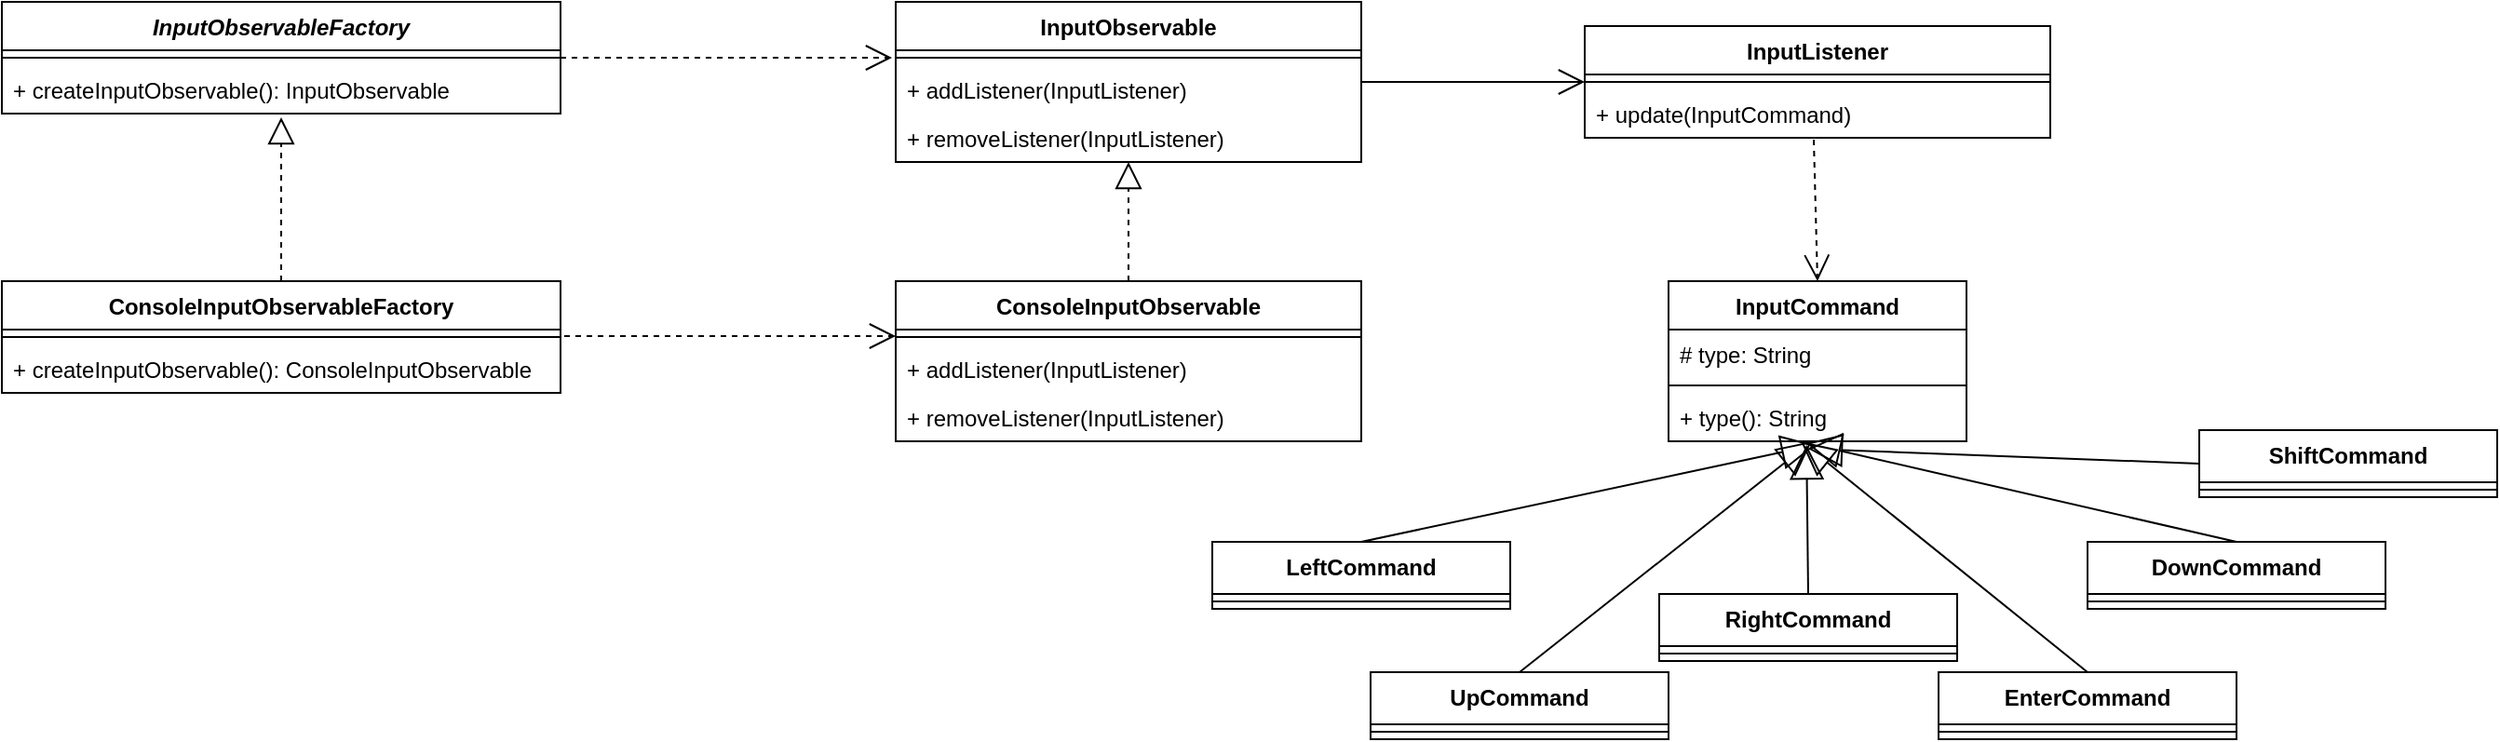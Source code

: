 <mxfile version="12.1.3" type="device" pages="1"><diagram id="TwEBabxf-F0cZv02hglp" name="Page-1"><mxGraphModel dx="976" dy="468" grid="1" gridSize="10" guides="1" tooltips="1" connect="1" arrows="1" fold="1" page="1" pageScale="1" pageWidth="827" pageHeight="1169" math="0" shadow="0"><root><mxCell id="0"/><mxCell id="1" parent="0"/><mxCell id="Vf7arsm_-X8nLem0Qft9-1" value="InputObservableFactory" style="swimlane;fontStyle=3;align=center;verticalAlign=top;childLayout=stackLayout;horizontal=1;startSize=26;horizontalStack=0;resizeParent=1;resizeParentMax=0;resizeLast=0;collapsible=1;marginBottom=0;" parent="1" vertex="1"><mxGeometry x="20" y="20" width="300" height="60" as="geometry"/></mxCell><mxCell id="Vf7arsm_-X8nLem0Qft9-3" value="" style="line;strokeWidth=1;fillColor=none;align=left;verticalAlign=middle;spacingTop=-1;spacingLeft=3;spacingRight=3;rotatable=0;labelPosition=right;points=[];portConstraint=eastwest;" parent="Vf7arsm_-X8nLem0Qft9-1" vertex="1"><mxGeometry y="26" width="300" height="8" as="geometry"/></mxCell><mxCell id="Vf7arsm_-X8nLem0Qft9-4" value="+ createInputObservable(): InputObservable" style="text;strokeColor=none;fillColor=none;align=left;verticalAlign=top;spacingLeft=4;spacingRight=4;overflow=hidden;rotatable=0;points=[[0,0.5],[1,0.5]];portConstraint=eastwest;" parent="Vf7arsm_-X8nLem0Qft9-1" vertex="1"><mxGeometry y="34" width="300" height="26" as="geometry"/></mxCell><mxCell id="Vf7arsm_-X8nLem0Qft9-5" value="InputObservable" style="swimlane;fontStyle=1;align=center;verticalAlign=top;childLayout=stackLayout;horizontal=1;startSize=26;horizontalStack=0;resizeParent=1;resizeParentMax=0;resizeLast=0;collapsible=1;marginBottom=0;" parent="1" vertex="1"><mxGeometry x="500" y="20" width="250" height="86" as="geometry"/></mxCell><mxCell id="Vf7arsm_-X8nLem0Qft9-7" value="" style="line;strokeWidth=1;fillColor=none;align=left;verticalAlign=middle;spacingTop=-1;spacingLeft=3;spacingRight=3;rotatable=0;labelPosition=right;points=[];portConstraint=eastwest;" parent="Vf7arsm_-X8nLem0Qft9-5" vertex="1"><mxGeometry y="26" width="250" height="8" as="geometry"/></mxCell><mxCell id="Vf7arsm_-X8nLem0Qft9-8" value="+ addListener(InputListener)&#10;&#10;" style="text;strokeColor=none;fillColor=none;align=left;verticalAlign=top;spacingLeft=4;spacingRight=4;overflow=hidden;rotatable=0;points=[[0,0.5],[1,0.5]];portConstraint=eastwest;" parent="Vf7arsm_-X8nLem0Qft9-5" vertex="1"><mxGeometry y="34" width="250" height="26" as="geometry"/></mxCell><mxCell id="Vf7arsm_-X8nLem0Qft9-9" value="+ removeListener(InputListener)" style="text;strokeColor=none;fillColor=none;align=left;verticalAlign=top;spacingLeft=4;spacingRight=4;overflow=hidden;rotatable=0;points=[[0,0.5],[1,0.5]];portConstraint=eastwest;" parent="Vf7arsm_-X8nLem0Qft9-5" vertex="1"><mxGeometry y="60" width="250" height="26" as="geometry"/></mxCell><mxCell id="Vf7arsm_-X8nLem0Qft9-10" value="InputListener" style="swimlane;fontStyle=1;align=center;verticalAlign=top;childLayout=stackLayout;horizontal=1;startSize=26;horizontalStack=0;resizeParent=1;resizeParentMax=0;resizeLast=0;collapsible=1;marginBottom=0;" parent="1" vertex="1"><mxGeometry x="870" y="33" width="250" height="60" as="geometry"/></mxCell><mxCell id="Vf7arsm_-X8nLem0Qft9-11" value="" style="line;strokeWidth=1;fillColor=none;align=left;verticalAlign=middle;spacingTop=-1;spacingLeft=3;spacingRight=3;rotatable=0;labelPosition=right;points=[];portConstraint=eastwest;" parent="Vf7arsm_-X8nLem0Qft9-10" vertex="1"><mxGeometry y="26" width="250" height="8" as="geometry"/></mxCell><mxCell id="Vf7arsm_-X8nLem0Qft9-12" value="+ update(InputCommand)&#10;&#10;" style="text;strokeColor=none;fillColor=none;align=left;verticalAlign=top;spacingLeft=4;spacingRight=4;overflow=hidden;rotatable=0;points=[[0,0.5],[1,0.5]];portConstraint=eastwest;" parent="Vf7arsm_-X8nLem0Qft9-10" vertex="1"><mxGeometry y="34" width="250" height="26" as="geometry"/></mxCell><mxCell id="Vf7arsm_-X8nLem0Qft9-14" value="ConsoleInputObservableFactory" style="swimlane;fontStyle=1;align=center;verticalAlign=top;childLayout=stackLayout;horizontal=1;startSize=26;horizontalStack=0;resizeParent=1;resizeParentMax=0;resizeLast=0;collapsible=1;marginBottom=0;" parent="1" vertex="1"><mxGeometry x="20" y="170" width="300" height="60" as="geometry"/></mxCell><mxCell id="Vf7arsm_-X8nLem0Qft9-15" value="" style="line;strokeWidth=1;fillColor=none;align=left;verticalAlign=middle;spacingTop=-1;spacingLeft=3;spacingRight=3;rotatable=0;labelPosition=right;points=[];portConstraint=eastwest;" parent="Vf7arsm_-X8nLem0Qft9-14" vertex="1"><mxGeometry y="26" width="300" height="8" as="geometry"/></mxCell><mxCell id="Vf7arsm_-X8nLem0Qft9-16" value="+ createInputObservable(): ConsoleInputObservable&#10;&#10;" style="text;strokeColor=none;fillColor=none;align=left;verticalAlign=top;spacingLeft=4;spacingRight=4;overflow=hidden;rotatable=0;points=[[0,0.5],[1,0.5]];portConstraint=eastwest;" parent="Vf7arsm_-X8nLem0Qft9-14" vertex="1"><mxGeometry y="34" width="300" height="26" as="geometry"/></mxCell><mxCell id="Vf7arsm_-X8nLem0Qft9-18" value="ConsoleInputObservable" style="swimlane;fontStyle=1;align=center;verticalAlign=top;childLayout=stackLayout;horizontal=1;startSize=26;horizontalStack=0;resizeParent=1;resizeParentMax=0;resizeLast=0;collapsible=1;marginBottom=0;" parent="1" vertex="1"><mxGeometry x="500" y="170" width="250" height="86" as="geometry"/></mxCell><mxCell id="Vf7arsm_-X8nLem0Qft9-19" value="" style="line;strokeWidth=1;fillColor=none;align=left;verticalAlign=middle;spacingTop=-1;spacingLeft=3;spacingRight=3;rotatable=0;labelPosition=right;points=[];portConstraint=eastwest;" parent="Vf7arsm_-X8nLem0Qft9-18" vertex="1"><mxGeometry y="26" width="250" height="8" as="geometry"/></mxCell><mxCell id="Vf7arsm_-X8nLem0Qft9-20" value="+ addListener(InputListener)&#10;&#10;" style="text;strokeColor=none;fillColor=none;align=left;verticalAlign=top;spacingLeft=4;spacingRight=4;overflow=hidden;rotatable=0;points=[[0,0.5],[1,0.5]];portConstraint=eastwest;" parent="Vf7arsm_-X8nLem0Qft9-18" vertex="1"><mxGeometry y="34" width="250" height="26" as="geometry"/></mxCell><mxCell id="Vf7arsm_-X8nLem0Qft9-21" value="+ removeListener(InputListener)" style="text;strokeColor=none;fillColor=none;align=left;verticalAlign=top;spacingLeft=4;spacingRight=4;overflow=hidden;rotatable=0;points=[[0,0.5],[1,0.5]];portConstraint=eastwest;" parent="Vf7arsm_-X8nLem0Qft9-18" vertex="1"><mxGeometry y="60" width="250" height="26" as="geometry"/></mxCell><mxCell id="Vf7arsm_-X8nLem0Qft9-22" value="InputCommand" style="swimlane;fontStyle=1;align=center;verticalAlign=top;childLayout=stackLayout;horizontal=1;startSize=26;horizontalStack=0;resizeParent=1;resizeParentMax=0;resizeLast=0;collapsible=1;marginBottom=0;" parent="1" vertex="1"><mxGeometry x="915" y="170" width="160" height="86" as="geometry"/></mxCell><mxCell id="Vf7arsm_-X8nLem0Qft9-23" value="# type: String" style="text;strokeColor=none;fillColor=none;align=left;verticalAlign=top;spacingLeft=4;spacingRight=4;overflow=hidden;rotatable=0;points=[[0,0.5],[1,0.5]];portConstraint=eastwest;" parent="Vf7arsm_-X8nLem0Qft9-22" vertex="1"><mxGeometry y="26" width="160" height="26" as="geometry"/></mxCell><mxCell id="Vf7arsm_-X8nLem0Qft9-24" value="" style="line;strokeWidth=1;fillColor=none;align=left;verticalAlign=middle;spacingTop=-1;spacingLeft=3;spacingRight=3;rotatable=0;labelPosition=right;points=[];portConstraint=eastwest;" parent="Vf7arsm_-X8nLem0Qft9-22" vertex="1"><mxGeometry y="52" width="160" height="8" as="geometry"/></mxCell><mxCell id="Vf7arsm_-X8nLem0Qft9-25" value="+ type(): String" style="text;strokeColor=none;fillColor=none;align=left;verticalAlign=top;spacingLeft=4;spacingRight=4;overflow=hidden;rotatable=0;points=[[0,0.5],[1,0.5]];portConstraint=eastwest;" parent="Vf7arsm_-X8nLem0Qft9-22" vertex="1"><mxGeometry y="60" width="160" height="26" as="geometry"/></mxCell><mxCell id="Vf7arsm_-X8nLem0Qft9-26" value="LeftCommand" style="swimlane;fontStyle=1;align=center;verticalAlign=top;childLayout=stackLayout;horizontal=1;startSize=28;horizontalStack=0;resizeParent=1;resizeParentMax=0;resizeLast=0;collapsible=1;marginBottom=0;" parent="1" vertex="1"><mxGeometry x="670" y="310" width="160" height="36" as="geometry"/></mxCell><mxCell id="Vf7arsm_-X8nLem0Qft9-28" value="" style="line;strokeWidth=1;fillColor=none;align=left;verticalAlign=middle;spacingTop=-1;spacingLeft=3;spacingRight=3;rotatable=0;labelPosition=right;points=[];portConstraint=eastwest;" parent="Vf7arsm_-X8nLem0Qft9-26" vertex="1"><mxGeometry y="28" width="160" height="8" as="geometry"/></mxCell><mxCell id="Vf7arsm_-X8nLem0Qft9-30" value="RightCommand" style="swimlane;fontStyle=1;align=center;verticalAlign=top;childLayout=stackLayout;horizontal=1;startSize=28;horizontalStack=0;resizeParent=1;resizeParentMax=0;resizeLast=0;collapsible=1;marginBottom=0;" parent="1" vertex="1"><mxGeometry x="910" y="338" width="160" height="36" as="geometry"/></mxCell><mxCell id="Vf7arsm_-X8nLem0Qft9-31" value="" style="line;strokeWidth=1;fillColor=none;align=left;verticalAlign=middle;spacingTop=-1;spacingLeft=3;spacingRight=3;rotatable=0;labelPosition=right;points=[];portConstraint=eastwest;" parent="Vf7arsm_-X8nLem0Qft9-30" vertex="1"><mxGeometry y="28" width="160" height="8" as="geometry"/></mxCell><mxCell id="Vf7arsm_-X8nLem0Qft9-32" value="DownCommand" style="swimlane;fontStyle=1;align=center;verticalAlign=top;childLayout=stackLayout;horizontal=1;startSize=28;horizontalStack=0;resizeParent=1;resizeParentMax=0;resizeLast=0;collapsible=1;marginBottom=0;" parent="1" vertex="1"><mxGeometry x="1140" y="310" width="160" height="36" as="geometry"/></mxCell><mxCell id="Vf7arsm_-X8nLem0Qft9-33" value="" style="line;strokeWidth=1;fillColor=none;align=left;verticalAlign=middle;spacingTop=-1;spacingLeft=3;spacingRight=3;rotatable=0;labelPosition=right;points=[];portConstraint=eastwest;" parent="Vf7arsm_-X8nLem0Qft9-32" vertex="1"><mxGeometry y="28" width="160" height="8" as="geometry"/></mxCell><mxCell id="Vf7arsm_-X8nLem0Qft9-34" value="UpCommand" style="swimlane;fontStyle=1;align=center;verticalAlign=top;childLayout=stackLayout;horizontal=1;startSize=28;horizontalStack=0;resizeParent=1;resizeParentMax=0;resizeLast=0;collapsible=1;marginBottom=0;" parent="1" vertex="1"><mxGeometry x="755" y="380" width="160" height="36" as="geometry"/></mxCell><mxCell id="Vf7arsm_-X8nLem0Qft9-35" value="" style="line;strokeWidth=1;fillColor=none;align=left;verticalAlign=middle;spacingTop=-1;spacingLeft=3;spacingRight=3;rotatable=0;labelPosition=right;points=[];portConstraint=eastwest;" parent="Vf7arsm_-X8nLem0Qft9-34" vertex="1"><mxGeometry y="28" width="160" height="8" as="geometry"/></mxCell><mxCell id="Vf7arsm_-X8nLem0Qft9-36" value="EnterCommand" style="swimlane;fontStyle=1;align=center;verticalAlign=top;childLayout=stackLayout;horizontal=1;startSize=28;horizontalStack=0;resizeParent=1;resizeParentMax=0;resizeLast=0;collapsible=1;marginBottom=0;" parent="1" vertex="1"><mxGeometry x="1060" y="380" width="160" height="36" as="geometry"/></mxCell><mxCell id="Vf7arsm_-X8nLem0Qft9-37" value="" style="line;strokeWidth=1;fillColor=none;align=left;verticalAlign=middle;spacingTop=-1;spacingLeft=3;spacingRight=3;rotatable=0;labelPosition=right;points=[];portConstraint=eastwest;" parent="Vf7arsm_-X8nLem0Qft9-36" vertex="1"><mxGeometry y="28" width="160" height="8" as="geometry"/></mxCell><mxCell id="Vf7arsm_-X8nLem0Qft9-38" value="" style="endArrow=block;dashed=1;endFill=0;endSize=12;html=1;exitX=0.5;exitY=0;exitDx=0;exitDy=0;" parent="1" source="Vf7arsm_-X8nLem0Qft9-14" edge="1"><mxGeometry width="160" relative="1" as="geometry"><mxPoint x="20" y="470" as="sourcePoint"/><mxPoint x="170" y="82" as="targetPoint"/></mxGeometry></mxCell><mxCell id="Vf7arsm_-X8nLem0Qft9-39" value="" style="endArrow=block;dashed=1;endFill=0;endSize=12;html=1;" parent="1" edge="1"><mxGeometry width="160" relative="1" as="geometry"><mxPoint x="625" y="170" as="sourcePoint"/><mxPoint x="625" y="106" as="targetPoint"/></mxGeometry></mxCell><mxCell id="Vf7arsm_-X8nLem0Qft9-40" value="" style="endArrow=open;endSize=12;dashed=1;html=1;exitX=1;exitY=0.5;exitDx=0;exitDy=0;entryX=-0.008;entryY=-0.154;entryDx=0;entryDy=0;entryPerimeter=0;" parent="1" source="Vf7arsm_-X8nLem0Qft9-1" target="Vf7arsm_-X8nLem0Qft9-8" edge="1"><mxGeometry width="160" relative="1" as="geometry"><mxPoint x="290" y="124.5" as="sourcePoint"/><mxPoint x="450" y="124.5" as="targetPoint"/></mxGeometry></mxCell><mxCell id="Vf7arsm_-X8nLem0Qft9-41" value="" style="endArrow=open;endSize=12;dashed=1;html=1;exitX=1;exitY=0.5;exitDx=0;exitDy=0;entryX=-0.008;entryY=-0.154;entryDx=0;entryDy=0;entryPerimeter=0;" parent="1" edge="1"><mxGeometry width="160" relative="1" as="geometry"><mxPoint x="322" y="199.5" as="sourcePoint"/><mxPoint x="500" y="199.496" as="targetPoint"/></mxGeometry></mxCell><mxCell id="Vf7arsm_-X8nLem0Qft9-42" value="" style="endArrow=open;endFill=1;endSize=12;html=1;entryX=0;entryY=0.5;entryDx=0;entryDy=0;" parent="1" target="Vf7arsm_-X8nLem0Qft9-10" edge="1"><mxGeometry width="160" relative="1" as="geometry"><mxPoint x="750" y="63" as="sourcePoint"/><mxPoint x="890" y="137.5" as="targetPoint"/></mxGeometry></mxCell><mxCell id="Vf7arsm_-X8nLem0Qft9-43" value="" style="endArrow=open;endSize=12;dashed=1;html=1;exitX=0.492;exitY=1.038;exitDx=0;exitDy=0;entryX=0.5;entryY=0;entryDx=0;entryDy=0;exitPerimeter=0;" parent="1" source="Vf7arsm_-X8nLem0Qft9-12" target="Vf7arsm_-X8nLem0Qft9-22" edge="1"><mxGeometry width="160" relative="1" as="geometry"><mxPoint x="790" y="140" as="sourcePoint"/><mxPoint x="968" y="139.996" as="targetPoint"/></mxGeometry></mxCell><mxCell id="Vf7arsm_-X8nLem0Qft9-44" value="" style="endArrow=block;endSize=16;endFill=0;html=1;entryX=0.494;entryY=1.077;entryDx=0;entryDy=0;entryPerimeter=0;exitX=0.5;exitY=0;exitDx=0;exitDy=0;" parent="1" source="Vf7arsm_-X8nLem0Qft9-26" target="Vf7arsm_-X8nLem0Qft9-25" edge="1"><mxGeometry width="160" relative="1" as="geometry"><mxPoint x="710" y="300" as="sourcePoint"/><mxPoint x="870" y="300" as="targetPoint"/></mxGeometry></mxCell><mxCell id="Vf7arsm_-X8nLem0Qft9-45" value="" style="endArrow=block;endSize=16;endFill=0;html=1;entryX=0.481;entryY=1;entryDx=0;entryDy=0;entryPerimeter=0;exitX=0.5;exitY=0;exitDx=0;exitDy=0;" parent="1" source="Vf7arsm_-X8nLem0Qft9-34" target="Vf7arsm_-X8nLem0Qft9-25" edge="1"><mxGeometry width="160" relative="1" as="geometry"><mxPoint x="800" y="330" as="sourcePoint"/><mxPoint x="1004.04" y="268.002" as="targetPoint"/></mxGeometry></mxCell><mxCell id="Vf7arsm_-X8nLem0Qft9-46" value="" style="endArrow=block;endSize=16;endFill=0;html=1;exitX=0.5;exitY=0;exitDx=0;exitDy=0;entryX=0.463;entryY=1.077;entryDx=0;entryDy=0;entryPerimeter=0;" parent="1" source="Vf7arsm_-X8nLem0Qft9-30" target="Vf7arsm_-X8nLem0Qft9-25" edge="1"><mxGeometry width="160" relative="1" as="geometry"><mxPoint x="845" y="390" as="sourcePoint"/><mxPoint x="990" y="250" as="targetPoint"/></mxGeometry></mxCell><mxCell id="Vf7arsm_-X8nLem0Qft9-47" value="" style="endArrow=block;endSize=16;endFill=0;html=1;entryX=0.444;entryY=1;entryDx=0;entryDy=0;entryPerimeter=0;exitX=0.5;exitY=0;exitDx=0;exitDy=0;" parent="1" source="Vf7arsm_-X8nLem0Qft9-36" target="Vf7arsm_-X8nLem0Qft9-25" edge="1"><mxGeometry width="160" relative="1" as="geometry"><mxPoint x="845" y="390" as="sourcePoint"/><mxPoint x="1001.96" y="266" as="targetPoint"/></mxGeometry></mxCell><mxCell id="Vf7arsm_-X8nLem0Qft9-48" value="" style="endArrow=block;endSize=16;endFill=0;html=1;exitX=0.5;exitY=0;exitDx=0;exitDy=0;entryX=0.463;entryY=1.038;entryDx=0;entryDy=0;entryPerimeter=0;" parent="1" source="Vf7arsm_-X8nLem0Qft9-32" target="Vf7arsm_-X8nLem0Qft9-25" edge="1"><mxGeometry width="160" relative="1" as="geometry"><mxPoint x="1165" y="420" as="sourcePoint"/><mxPoint x="996.04" y="266" as="targetPoint"/></mxGeometry></mxCell><mxCell id="xhcQ33F5WntEJimZ7hXp-1" value="ShiftCommand" style="swimlane;fontStyle=1;align=center;verticalAlign=top;childLayout=stackLayout;horizontal=1;startSize=28;horizontalStack=0;resizeParent=1;resizeParentMax=0;resizeLast=0;collapsible=1;marginBottom=0;" vertex="1" parent="1"><mxGeometry x="1200" y="250" width="160" height="36" as="geometry"/></mxCell><mxCell id="xhcQ33F5WntEJimZ7hXp-2" value="" style="line;strokeWidth=1;fillColor=none;align=left;verticalAlign=middle;spacingTop=-1;spacingLeft=3;spacingRight=3;rotatable=0;labelPosition=right;points=[];portConstraint=eastwest;" vertex="1" parent="xhcQ33F5WntEJimZ7hXp-1"><mxGeometry y="28" width="160" height="8" as="geometry"/></mxCell><mxCell id="xhcQ33F5WntEJimZ7hXp-3" value="" style="endArrow=block;endSize=16;endFill=0;html=1;exitX=0;exitY=0.5;exitDx=0;exitDy=0;" edge="1" parent="1" source="xhcQ33F5WntEJimZ7hXp-1"><mxGeometry width="160" relative="1" as="geometry"><mxPoint x="1230" y="320" as="sourcePoint"/><mxPoint x="990" y="260" as="targetPoint"/></mxGeometry></mxCell></root></mxGraphModel></diagram></mxfile>